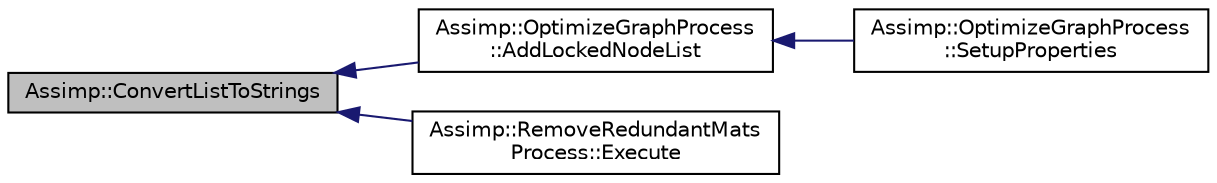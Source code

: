 digraph "Assimp::ConvertListToStrings"
{
  edge [fontname="Helvetica",fontsize="10",labelfontname="Helvetica",labelfontsize="10"];
  node [fontname="Helvetica",fontsize="10",shape=record];
  rankdir="LR";
  Node1 [label="Assimp::ConvertListToStrings",height=0.2,width=0.4,color="black", fillcolor="grey75", style="filled", fontcolor="black"];
  Node1 -> Node2 [dir="back",color="midnightblue",fontsize="10",style="solid",fontname="Helvetica"];
  Node2 [label="Assimp::OptimizeGraphProcess\l::AddLockedNodeList",height=0.2,width=0.4,color="black", fillcolor="white", style="filled",URL="$class_assimp_1_1_optimize_graph_process.html#a3c395f1c3de25cf617faffea3f3ef421",tooltip="Add a list of node names to be locked and not modified. "];
  Node2 -> Node3 [dir="back",color="midnightblue",fontsize="10",style="solid",fontname="Helvetica"];
  Node3 [label="Assimp::OptimizeGraphProcess\l::SetupProperties",height=0.2,width=0.4,color="black", fillcolor="white", style="filled",URL="$class_assimp_1_1_optimize_graph_process.html#a59a571c02b8ce7fcebf0e2bf29f97aa9"];
  Node1 -> Node4 [dir="back",color="midnightblue",fontsize="10",style="solid",fontname="Helvetica"];
  Node4 [label="Assimp::RemoveRedundantMats\lProcess::Execute",height=0.2,width=0.4,color="black", fillcolor="white", style="filled",URL="$class_assimp_1_1_remove_redundant_mats_process.html#a5b3c0e23f7aac0ca5685e6078456b622"];
}
